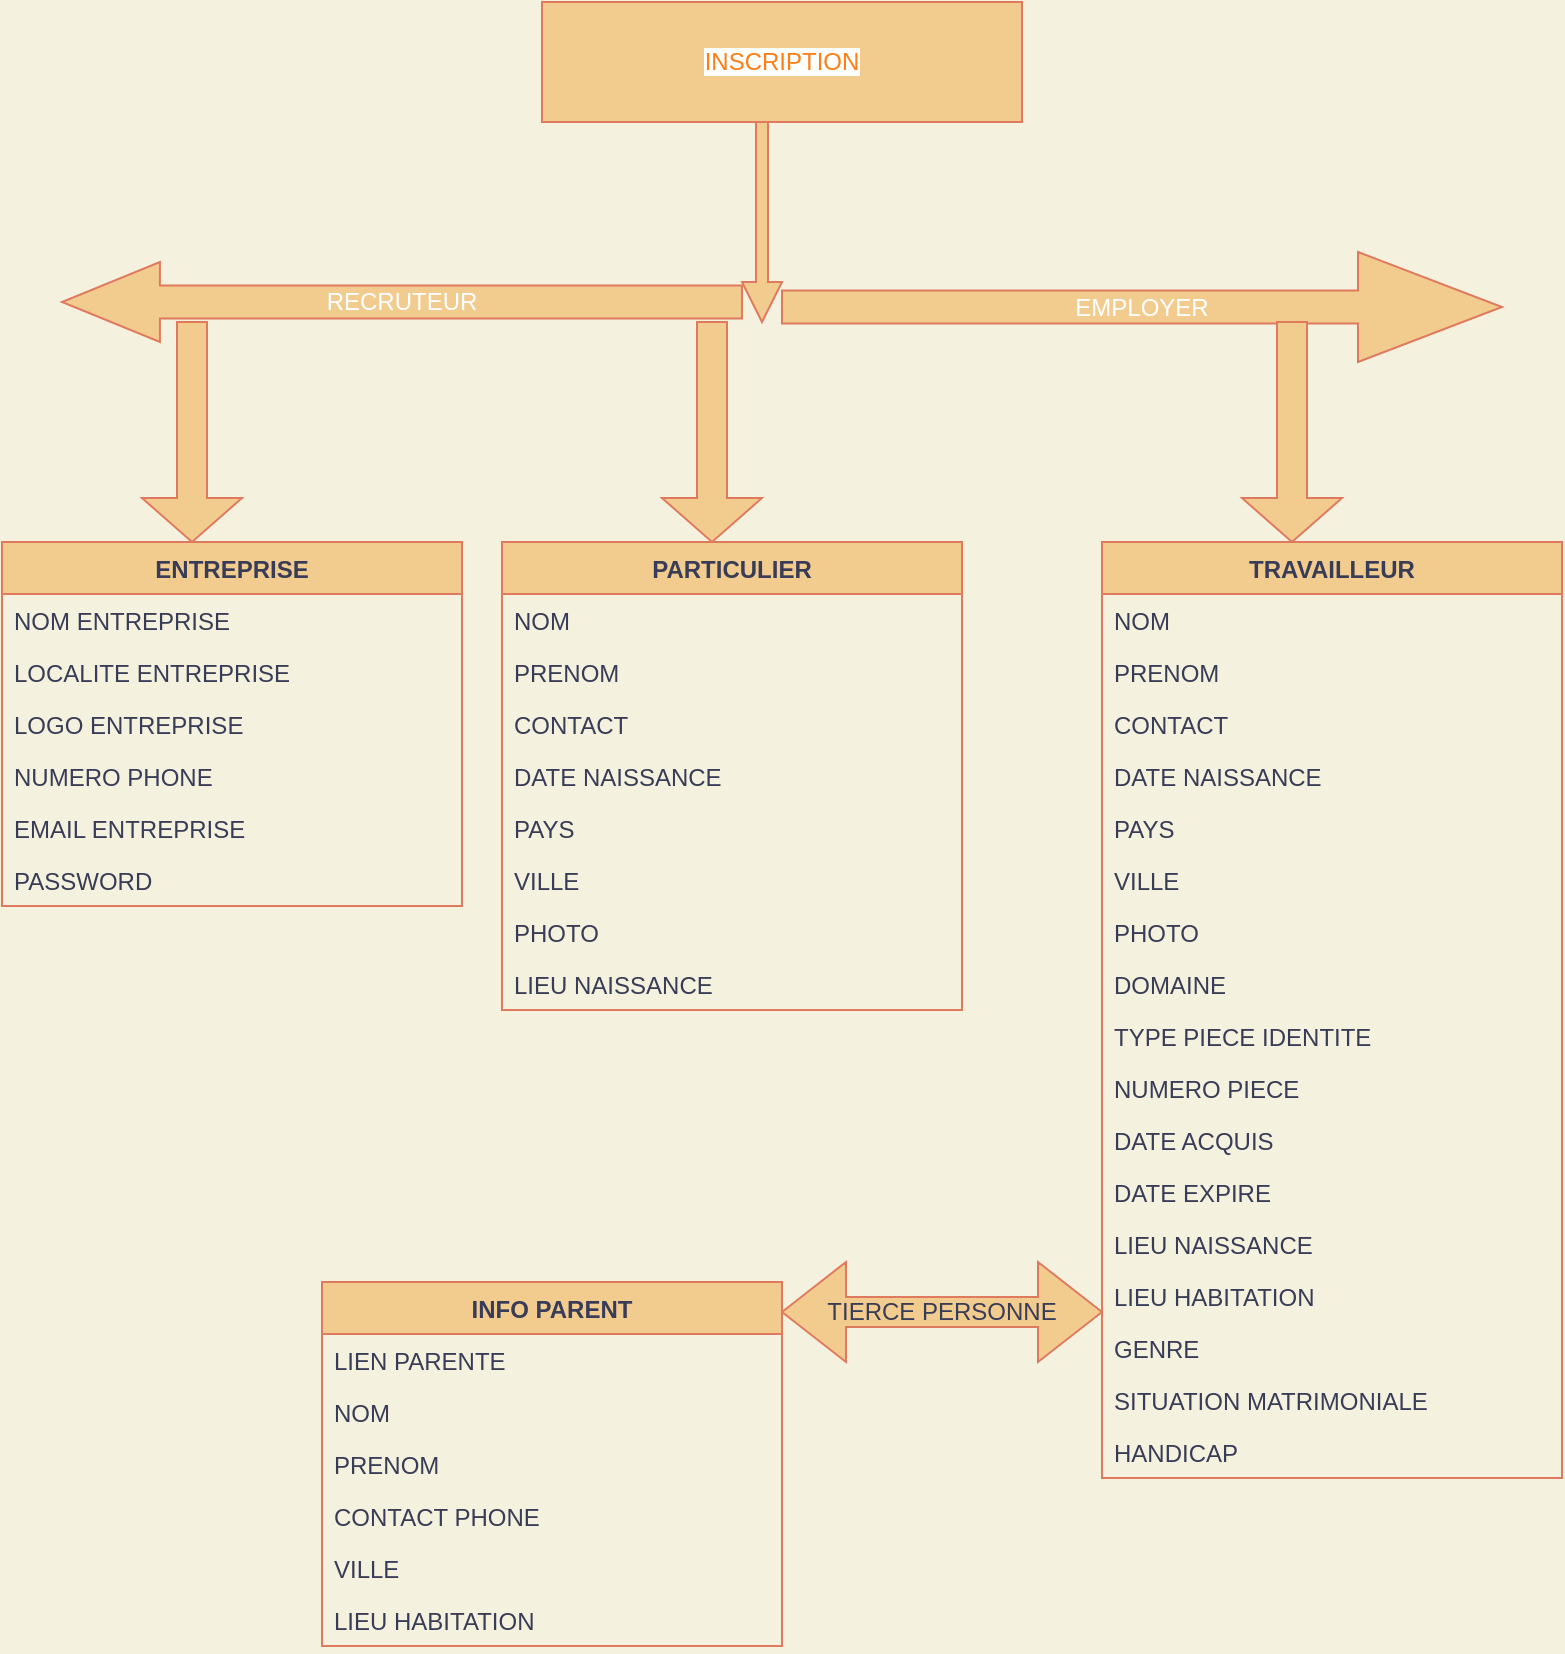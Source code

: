 <mxfile version="15.0.6" type="github">
  <diagram id="VK9HpViJWBIS-n7L-eVx" name="Page-1">
    <mxGraphModel dx="1038" dy="546" grid="1" gridSize="10" guides="1" tooltips="1" connect="1" arrows="1" fold="1" page="1" pageScale="1" pageWidth="827" pageHeight="1169" background="#F4F1DE" math="0" shadow="0">
      <root>
        <mxCell id="0" />
        <mxCell id="1" parent="0" />
        <mxCell id="k6bKdK0Z1SNqEurg4iVA-3" value="&lt;span style=&quot;background-color: rgb(255 , 255 , 255)&quot;&gt;&lt;font color=&quot;#fd7e14&quot;&gt;INSCRIPTION&lt;/font&gt;&lt;/span&gt;" style="rounded=0;whiteSpace=wrap;html=1;fillColor=#F2CC8F;strokeColor=#E07A5F;fontColor=#393C56;" parent="1" vertex="1">
          <mxGeometry x="280" y="30" width="240" height="60" as="geometry" />
        </mxCell>
        <mxCell id="k6bKdK0Z1SNqEurg4iVA-5" value="" style="shape=singleArrow;direction=south;whiteSpace=wrap;html=1;fillColor=#F2CC8F;strokeColor=#E07A5F;fontColor=#393C56;" parent="1" vertex="1">
          <mxGeometry x="380" y="90" width="20" height="100" as="geometry" />
        </mxCell>
        <mxCell id="k6bKdK0Z1SNqEurg4iVA-6" value="&lt;font color=&quot;#ffffff&quot;&gt;RECRUTEUR&lt;/font&gt;" style="shape=singleArrow;direction=west;whiteSpace=wrap;html=1;arrowWidth=0.413;arrowSize=0.144;strokeColor=#E07A5F;fillColor=#F2CC8F;fontColor=#393C56;" parent="1" vertex="1">
          <mxGeometry x="40" y="160" width="340" height="40" as="geometry" />
        </mxCell>
        <mxCell id="k6bKdK0Z1SNqEurg4iVA-7" value="&lt;font color=&quot;#ffffff&quot;&gt;EMPLOYER&lt;/font&gt;" style="shape=singleArrow;whiteSpace=wrap;html=1;fillColor=#F2CC8F;strokeColor=#E07A5F;fontColor=#393C56;" parent="1" vertex="1">
          <mxGeometry x="400" y="155" width="360" height="55" as="geometry" />
        </mxCell>
        <mxCell id="k6bKdK0Z1SNqEurg4iVA-12" value="" style="shape=singleArrow;direction=south;whiteSpace=wrap;html=1;fillColor=#F2CC8F;strokeColor=#E07A5F;fontColor=#393C56;" parent="1" vertex="1">
          <mxGeometry x="80" y="190" width="50" height="110" as="geometry" />
        </mxCell>
        <mxCell id="k6bKdK0Z1SNqEurg4iVA-14" value="" style="shape=singleArrow;direction=south;whiteSpace=wrap;html=1;fillColor=#F2CC8F;strokeColor=#E07A5F;fontColor=#393C56;" parent="1" vertex="1">
          <mxGeometry x="340" y="190" width="50" height="110" as="geometry" />
        </mxCell>
        <mxCell id="k6bKdK0Z1SNqEurg4iVA-27" value="" style="shape=singleArrow;direction=south;whiteSpace=wrap;html=1;fillColor=#F2CC8F;strokeColor=#E07A5F;fontColor=#393C56;" parent="1" vertex="1">
          <mxGeometry x="630" y="190" width="50" height="110" as="geometry" />
        </mxCell>
        <mxCell id="k6bKdK0Z1SNqEurg4iVA-31" value="ENTREPRISE" style="swimlane;fontStyle=1;align=center;verticalAlign=top;childLayout=stackLayout;horizontal=1;startSize=26;horizontalStack=0;resizeParent=1;resizeParentMax=0;resizeLast=0;collapsible=1;marginBottom=0;strokeColor=#E07A5F;fillColor=#F2CC8F;fontColor=#393C56;" parent="1" vertex="1">
          <mxGeometry x="10" y="300" width="230" height="182" as="geometry" />
        </mxCell>
        <mxCell id="k6bKdK0Z1SNqEurg4iVA-32" value="NOM ENTREPRISE" style="text;strokeColor=none;fillColor=none;align=left;verticalAlign=top;spacingLeft=4;spacingRight=4;overflow=hidden;rotatable=0;points=[[0,0.5],[1,0.5]];portConstraint=eastwest;fontColor=#393C56;" parent="k6bKdK0Z1SNqEurg4iVA-31" vertex="1">
          <mxGeometry y="26" width="230" height="26" as="geometry" />
        </mxCell>
        <mxCell id="k6bKdK0Z1SNqEurg4iVA-34" value="LOCALITE ENTREPRISE" style="text;strokeColor=none;fillColor=none;align=left;verticalAlign=top;spacingLeft=4;spacingRight=4;overflow=hidden;rotatable=0;points=[[0,0.5],[1,0.5]];portConstraint=eastwest;fontColor=#393C56;" parent="k6bKdK0Z1SNqEurg4iVA-31" vertex="1">
          <mxGeometry y="52" width="230" height="26" as="geometry" />
        </mxCell>
        <mxCell id="k6bKdK0Z1SNqEurg4iVA-35" value="LOGO ENTREPRISE" style="text;strokeColor=none;fillColor=none;align=left;verticalAlign=top;spacingLeft=4;spacingRight=4;overflow=hidden;rotatable=0;points=[[0,0.5],[1,0.5]];portConstraint=eastwest;fontColor=#393C56;" parent="k6bKdK0Z1SNqEurg4iVA-31" vertex="1">
          <mxGeometry y="78" width="230" height="26" as="geometry" />
        </mxCell>
        <mxCell id="k6bKdK0Z1SNqEurg4iVA-36" value="NUMERO PHONE" style="text;strokeColor=none;fillColor=none;align=left;verticalAlign=top;spacingLeft=4;spacingRight=4;overflow=hidden;rotatable=0;points=[[0,0.5],[1,0.5]];portConstraint=eastwest;fontColor=#393C56;" parent="k6bKdK0Z1SNqEurg4iVA-31" vertex="1">
          <mxGeometry y="104" width="230" height="26" as="geometry" />
        </mxCell>
        <mxCell id="k6bKdK0Z1SNqEurg4iVA-37" value="EMAIL ENTREPRISE" style="text;strokeColor=none;fillColor=none;align=left;verticalAlign=top;spacingLeft=4;spacingRight=4;overflow=hidden;rotatable=0;points=[[0,0.5],[1,0.5]];portConstraint=eastwest;fontColor=#393C56;" parent="k6bKdK0Z1SNqEurg4iVA-31" vertex="1">
          <mxGeometry y="130" width="230" height="26" as="geometry" />
        </mxCell>
        <mxCell id="k6bKdK0Z1SNqEurg4iVA-38" value="PASSWORD" style="text;strokeColor=none;fillColor=none;align=left;verticalAlign=top;spacingLeft=4;spacingRight=4;overflow=hidden;rotatable=0;points=[[0,0.5],[1,0.5]];portConstraint=eastwest;fontColor=#393C56;" parent="k6bKdK0Z1SNqEurg4iVA-31" vertex="1">
          <mxGeometry y="156" width="230" height="26" as="geometry" />
        </mxCell>
        <mxCell id="k6bKdK0Z1SNqEurg4iVA-50" value="TRAVAILLEUR" style="swimlane;fontStyle=1;align=center;verticalAlign=top;childLayout=stackLayout;horizontal=1;startSize=26;horizontalStack=0;resizeParent=1;resizeParentMax=0;resizeLast=0;collapsible=1;marginBottom=0;strokeColor=#E07A5F;fillColor=#F2CC8F;fontColor=#393C56;" parent="1" vertex="1">
          <mxGeometry x="560" y="300" width="230" height="468" as="geometry" />
        </mxCell>
        <mxCell id="k6bKdK0Z1SNqEurg4iVA-51" value="NOM" style="text;strokeColor=none;fillColor=none;align=left;verticalAlign=top;spacingLeft=4;spacingRight=4;overflow=hidden;rotatable=0;points=[[0,0.5],[1,0.5]];portConstraint=eastwest;fontColor=#393C56;" parent="k6bKdK0Z1SNqEurg4iVA-50" vertex="1">
          <mxGeometry y="26" width="230" height="26" as="geometry" />
        </mxCell>
        <mxCell id="k6bKdK0Z1SNqEurg4iVA-52" value="PRENOM" style="text;strokeColor=none;fillColor=none;align=left;verticalAlign=top;spacingLeft=4;spacingRight=4;overflow=hidden;rotatable=0;points=[[0,0.5],[1,0.5]];portConstraint=eastwest;fontColor=#393C56;" parent="k6bKdK0Z1SNqEurg4iVA-50" vertex="1">
          <mxGeometry y="52" width="230" height="26" as="geometry" />
        </mxCell>
        <mxCell id="k6bKdK0Z1SNqEurg4iVA-53" value="CONTACT" style="text;strokeColor=none;fillColor=none;align=left;verticalAlign=top;spacingLeft=4;spacingRight=4;overflow=hidden;rotatable=0;points=[[0,0.5],[1,0.5]];portConstraint=eastwest;fontColor=#393C56;" parent="k6bKdK0Z1SNqEurg4iVA-50" vertex="1">
          <mxGeometry y="78" width="230" height="26" as="geometry" />
        </mxCell>
        <mxCell id="k6bKdK0Z1SNqEurg4iVA-54" value="DATE NAISSANCE" style="text;strokeColor=none;fillColor=none;align=left;verticalAlign=top;spacingLeft=4;spacingRight=4;overflow=hidden;rotatable=0;points=[[0,0.5],[1,0.5]];portConstraint=eastwest;fontColor=#393C56;" parent="k6bKdK0Z1SNqEurg4iVA-50" vertex="1">
          <mxGeometry y="104" width="230" height="26" as="geometry" />
        </mxCell>
        <mxCell id="k6bKdK0Z1SNqEurg4iVA-55" value="PAYS" style="text;strokeColor=none;fillColor=none;align=left;verticalAlign=top;spacingLeft=4;spacingRight=4;overflow=hidden;rotatable=0;points=[[0,0.5],[1,0.5]];portConstraint=eastwest;fontColor=#393C56;" parent="k6bKdK0Z1SNqEurg4iVA-50" vertex="1">
          <mxGeometry y="130" width="230" height="26" as="geometry" />
        </mxCell>
        <mxCell id="k6bKdK0Z1SNqEurg4iVA-56" value="VILLE" style="text;strokeColor=none;fillColor=none;align=left;verticalAlign=top;spacingLeft=4;spacingRight=4;overflow=hidden;rotatable=0;points=[[0,0.5],[1,0.5]];portConstraint=eastwest;fontColor=#393C56;" parent="k6bKdK0Z1SNqEurg4iVA-50" vertex="1">
          <mxGeometry y="156" width="230" height="26" as="geometry" />
        </mxCell>
        <mxCell id="k6bKdK0Z1SNqEurg4iVA-57" value="PHOTO" style="text;strokeColor=none;fillColor=none;align=left;verticalAlign=top;spacingLeft=4;spacingRight=4;overflow=hidden;rotatable=0;points=[[0,0.5],[1,0.5]];portConstraint=eastwest;fontColor=#393C56;" parent="k6bKdK0Z1SNqEurg4iVA-50" vertex="1">
          <mxGeometry y="182" width="230" height="26" as="geometry" />
        </mxCell>
        <mxCell id="k6bKdK0Z1SNqEurg4iVA-58" value="DOMAINE" style="text;strokeColor=none;fillColor=none;align=left;verticalAlign=top;spacingLeft=4;spacingRight=4;overflow=hidden;rotatable=0;points=[[0,0.5],[1,0.5]];portConstraint=eastwest;fontColor=#393C56;" parent="k6bKdK0Z1SNqEurg4iVA-50" vertex="1">
          <mxGeometry y="208" width="230" height="26" as="geometry" />
        </mxCell>
        <mxCell id="k6bKdK0Z1SNqEurg4iVA-59" value="TYPE PIECE IDENTITE" style="text;strokeColor=none;fillColor=none;align=left;verticalAlign=top;spacingLeft=4;spacingRight=4;overflow=hidden;rotatable=0;points=[[0,0.5],[1,0.5]];portConstraint=eastwest;fontColor=#393C56;" parent="k6bKdK0Z1SNqEurg4iVA-50" vertex="1">
          <mxGeometry y="234" width="230" height="26" as="geometry" />
        </mxCell>
        <mxCell id="k6bKdK0Z1SNqEurg4iVA-60" value="NUMERO PIECE" style="text;strokeColor=none;fillColor=none;align=left;verticalAlign=top;spacingLeft=4;spacingRight=4;overflow=hidden;rotatable=0;points=[[0,0.5],[1,0.5]];portConstraint=eastwest;fontColor=#393C56;" parent="k6bKdK0Z1SNqEurg4iVA-50" vertex="1">
          <mxGeometry y="260" width="230" height="26" as="geometry" />
        </mxCell>
        <mxCell id="k6bKdK0Z1SNqEurg4iVA-61" value="DATE ACQUIS" style="text;strokeColor=none;fillColor=none;align=left;verticalAlign=top;spacingLeft=4;spacingRight=4;overflow=hidden;rotatable=0;points=[[0,0.5],[1,0.5]];portConstraint=eastwest;fontColor=#393C56;" parent="k6bKdK0Z1SNqEurg4iVA-50" vertex="1">
          <mxGeometry y="286" width="230" height="26" as="geometry" />
        </mxCell>
        <mxCell id="k6bKdK0Z1SNqEurg4iVA-62" value="DATE EXPIRE" style="text;strokeColor=none;fillColor=none;align=left;verticalAlign=top;spacingLeft=4;spacingRight=4;overflow=hidden;rotatable=0;points=[[0,0.5],[1,0.5]];portConstraint=eastwest;fontColor=#393C56;" parent="k6bKdK0Z1SNqEurg4iVA-50" vertex="1">
          <mxGeometry y="312" width="230" height="26" as="geometry" />
        </mxCell>
        <mxCell id="k6bKdK0Z1SNqEurg4iVA-63" value="LIEU NAISSANCE" style="text;strokeColor=none;fillColor=none;align=left;verticalAlign=top;spacingLeft=4;spacingRight=4;overflow=hidden;rotatable=0;points=[[0,0.5],[1,0.5]];portConstraint=eastwest;fontColor=#393C56;" parent="k6bKdK0Z1SNqEurg4iVA-50" vertex="1">
          <mxGeometry y="338" width="230" height="26" as="geometry" />
        </mxCell>
        <mxCell id="k6bKdK0Z1SNqEurg4iVA-64" value="LIEU HABITATION" style="text;strokeColor=none;fillColor=none;align=left;verticalAlign=top;spacingLeft=4;spacingRight=4;overflow=hidden;rotatable=0;points=[[0,0.5],[1,0.5]];portConstraint=eastwest;fontColor=#393C56;" parent="k6bKdK0Z1SNqEurg4iVA-50" vertex="1">
          <mxGeometry y="364" width="230" height="26" as="geometry" />
        </mxCell>
        <mxCell id="k6bKdK0Z1SNqEurg4iVA-65" value="GENRE" style="text;strokeColor=none;fillColor=none;align=left;verticalAlign=top;spacingLeft=4;spacingRight=4;overflow=hidden;rotatable=0;points=[[0,0.5],[1,0.5]];portConstraint=eastwest;fontColor=#393C56;" parent="k6bKdK0Z1SNqEurg4iVA-50" vertex="1">
          <mxGeometry y="390" width="230" height="26" as="geometry" />
        </mxCell>
        <mxCell id="k6bKdK0Z1SNqEurg4iVA-66" value="SITUATION MATRIMONIALE " style="text;strokeColor=none;fillColor=none;align=left;verticalAlign=top;spacingLeft=4;spacingRight=4;overflow=hidden;rotatable=0;points=[[0,0.5],[1,0.5]];portConstraint=eastwest;fontColor=#393C56;" parent="k6bKdK0Z1SNqEurg4iVA-50" vertex="1">
          <mxGeometry y="416" width="230" height="26" as="geometry" />
        </mxCell>
        <mxCell id="k6bKdK0Z1SNqEurg4iVA-67" value="HANDICAP " style="text;strokeColor=none;fillColor=none;align=left;verticalAlign=top;spacingLeft=4;spacingRight=4;overflow=hidden;rotatable=0;points=[[0,0.5],[1,0.5]];portConstraint=eastwest;fontColor=#393C56;" parent="k6bKdK0Z1SNqEurg4iVA-50" vertex="1">
          <mxGeometry y="442" width="230" height="26" as="geometry" />
        </mxCell>
        <mxCell id="k6bKdK0Z1SNqEurg4iVA-68" value="PARTICULIER" style="swimlane;fontStyle=1;align=center;verticalAlign=top;childLayout=stackLayout;horizontal=1;startSize=26;horizontalStack=0;resizeParent=1;resizeParentMax=0;resizeLast=0;collapsible=1;marginBottom=0;strokeColor=#E07A5F;fillColor=#F2CC8F;fontColor=#393C56;" parent="1" vertex="1">
          <mxGeometry x="260" y="300" width="230" height="234" as="geometry" />
        </mxCell>
        <mxCell id="k6bKdK0Z1SNqEurg4iVA-69" value="NOM" style="text;strokeColor=none;fillColor=none;align=left;verticalAlign=top;spacingLeft=4;spacingRight=4;overflow=hidden;rotatable=0;points=[[0,0.5],[1,0.5]];portConstraint=eastwest;fontColor=#393C56;" parent="k6bKdK0Z1SNqEurg4iVA-68" vertex="1">
          <mxGeometry y="26" width="230" height="26" as="geometry" />
        </mxCell>
        <mxCell id="k6bKdK0Z1SNqEurg4iVA-70" value="PRENOM" style="text;strokeColor=none;fillColor=none;align=left;verticalAlign=top;spacingLeft=4;spacingRight=4;overflow=hidden;rotatable=0;points=[[0,0.5],[1,0.5]];portConstraint=eastwest;fontColor=#393C56;" parent="k6bKdK0Z1SNqEurg4iVA-68" vertex="1">
          <mxGeometry y="52" width="230" height="26" as="geometry" />
        </mxCell>
        <mxCell id="k6bKdK0Z1SNqEurg4iVA-71" value="CONTACT" style="text;strokeColor=none;fillColor=none;align=left;verticalAlign=top;spacingLeft=4;spacingRight=4;overflow=hidden;rotatable=0;points=[[0,0.5],[1,0.5]];portConstraint=eastwest;fontColor=#393C56;" parent="k6bKdK0Z1SNqEurg4iVA-68" vertex="1">
          <mxGeometry y="78" width="230" height="26" as="geometry" />
        </mxCell>
        <mxCell id="k6bKdK0Z1SNqEurg4iVA-72" value="DATE NAISSANCE" style="text;strokeColor=none;fillColor=none;align=left;verticalAlign=top;spacingLeft=4;spacingRight=4;overflow=hidden;rotatable=0;points=[[0,0.5],[1,0.5]];portConstraint=eastwest;fontColor=#393C56;" parent="k6bKdK0Z1SNqEurg4iVA-68" vertex="1">
          <mxGeometry y="104" width="230" height="26" as="geometry" />
        </mxCell>
        <mxCell id="k6bKdK0Z1SNqEurg4iVA-73" value="PAYS" style="text;strokeColor=none;fillColor=none;align=left;verticalAlign=top;spacingLeft=4;spacingRight=4;overflow=hidden;rotatable=0;points=[[0,0.5],[1,0.5]];portConstraint=eastwest;fontColor=#393C56;" parent="k6bKdK0Z1SNqEurg4iVA-68" vertex="1">
          <mxGeometry y="130" width="230" height="26" as="geometry" />
        </mxCell>
        <mxCell id="k6bKdK0Z1SNqEurg4iVA-74" value="VILLE" style="text;strokeColor=none;fillColor=none;align=left;verticalAlign=top;spacingLeft=4;spacingRight=4;overflow=hidden;rotatable=0;points=[[0,0.5],[1,0.5]];portConstraint=eastwest;fontColor=#393C56;" parent="k6bKdK0Z1SNqEurg4iVA-68" vertex="1">
          <mxGeometry y="156" width="230" height="26" as="geometry" />
        </mxCell>
        <mxCell id="k6bKdK0Z1SNqEurg4iVA-75" value="PHOTO" style="text;strokeColor=none;fillColor=none;align=left;verticalAlign=top;spacingLeft=4;spacingRight=4;overflow=hidden;rotatable=0;points=[[0,0.5],[1,0.5]];portConstraint=eastwest;fontColor=#393C56;" parent="k6bKdK0Z1SNqEurg4iVA-68" vertex="1">
          <mxGeometry y="182" width="230" height="26" as="geometry" />
        </mxCell>
        <mxCell id="k6bKdK0Z1SNqEurg4iVA-76" value="LIEU NAISSANCE" style="text;strokeColor=none;fillColor=none;align=left;verticalAlign=top;spacingLeft=4;spacingRight=4;overflow=hidden;rotatable=0;points=[[0,0.5],[1,0.5]];portConstraint=eastwest;fontColor=#393C56;" parent="k6bKdK0Z1SNqEurg4iVA-68" vertex="1">
          <mxGeometry y="208" width="230" height="26" as="geometry" />
        </mxCell>
        <mxCell id="k6bKdK0Z1SNqEurg4iVA-81" value="TIERCE PERSONNE" style="shape=doubleArrow;whiteSpace=wrap;html=1;fontColor=#393C56;strokeColor=#E07A5F;fillColor=#F2CC8F;" parent="1" vertex="1">
          <mxGeometry x="400" y="660" width="160" height="50" as="geometry" />
        </mxCell>
        <mxCell id="k6bKdK0Z1SNqEurg4iVA-82" value="INFO PARENT" style="swimlane;fontStyle=1;align=center;verticalAlign=top;childLayout=stackLayout;horizontal=1;startSize=26;horizontalStack=0;resizeParent=1;resizeParentMax=0;resizeLast=0;collapsible=1;marginBottom=0;strokeColor=#E07A5F;fillColor=#F2CC8F;fontColor=#393C56;" parent="1" vertex="1">
          <mxGeometry x="170" y="670" width="230" height="182" as="geometry" />
        </mxCell>
        <mxCell id="k6bKdK0Z1SNqEurg4iVA-83" value="LIEN PARENTE" style="text;strokeColor=none;fillColor=none;align=left;verticalAlign=top;spacingLeft=4;spacingRight=4;overflow=hidden;rotatable=0;points=[[0,0.5],[1,0.5]];portConstraint=eastwest;fontColor=#393C56;" parent="k6bKdK0Z1SNqEurg4iVA-82" vertex="1">
          <mxGeometry y="26" width="230" height="26" as="geometry" />
        </mxCell>
        <mxCell id="k6bKdK0Z1SNqEurg4iVA-84" value="NOM" style="text;strokeColor=none;fillColor=none;align=left;verticalAlign=top;spacingLeft=4;spacingRight=4;overflow=hidden;rotatable=0;points=[[0,0.5],[1,0.5]];portConstraint=eastwest;fontColor=#393C56;" parent="k6bKdK0Z1SNqEurg4iVA-82" vertex="1">
          <mxGeometry y="52" width="230" height="26" as="geometry" />
        </mxCell>
        <mxCell id="k6bKdK0Z1SNqEurg4iVA-85" value="PRENOM" style="text;strokeColor=none;fillColor=none;align=left;verticalAlign=top;spacingLeft=4;spacingRight=4;overflow=hidden;rotatable=0;points=[[0,0.5],[1,0.5]];portConstraint=eastwest;fontColor=#393C56;" parent="k6bKdK0Z1SNqEurg4iVA-82" vertex="1">
          <mxGeometry y="78" width="230" height="26" as="geometry" />
        </mxCell>
        <mxCell id="k6bKdK0Z1SNqEurg4iVA-86" value="CONTACT PHONE" style="text;strokeColor=none;fillColor=none;align=left;verticalAlign=top;spacingLeft=4;spacingRight=4;overflow=hidden;rotatable=0;points=[[0,0.5],[1,0.5]];portConstraint=eastwest;fontColor=#393C56;" parent="k6bKdK0Z1SNqEurg4iVA-82" vertex="1">
          <mxGeometry y="104" width="230" height="26" as="geometry" />
        </mxCell>
        <mxCell id="k6bKdK0Z1SNqEurg4iVA-88" value="VILLE" style="text;strokeColor=none;fillColor=none;align=left;verticalAlign=top;spacingLeft=4;spacingRight=4;overflow=hidden;rotatable=0;points=[[0,0.5],[1,0.5]];portConstraint=eastwest;fontColor=#393C56;" parent="k6bKdK0Z1SNqEurg4iVA-82" vertex="1">
          <mxGeometry y="130" width="230" height="26" as="geometry" />
        </mxCell>
        <mxCell id="k6bKdK0Z1SNqEurg4iVA-89" value="LIEU HABITATION" style="text;strokeColor=none;fillColor=none;align=left;verticalAlign=top;spacingLeft=4;spacingRight=4;overflow=hidden;rotatable=0;points=[[0,0.5],[1,0.5]];portConstraint=eastwest;fontColor=#393C56;" parent="k6bKdK0Z1SNqEurg4iVA-82" vertex="1">
          <mxGeometry y="156" width="230" height="26" as="geometry" />
        </mxCell>
      </root>
    </mxGraphModel>
  </diagram>
</mxfile>
